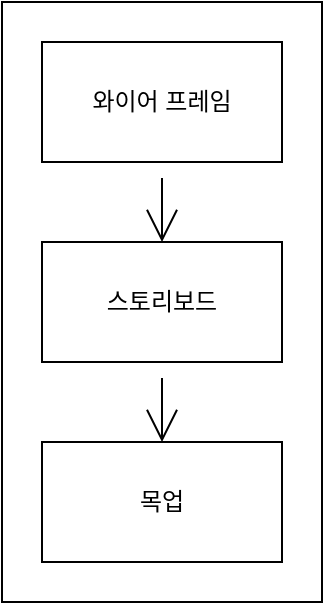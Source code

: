 <mxfile version="20.0.4" type="github">
  <diagram id="a_EQXI0sdLPc-mOJ1lvP" name="Page-1">
    <mxGraphModel dx="1503" dy="1339" grid="1" gridSize="10" guides="1" tooltips="1" connect="1" arrows="1" fold="1" page="0" pageScale="1" pageWidth="827" pageHeight="1169" math="0" shadow="0">
      <root>
        <mxCell id="0" />
        <mxCell id="1" parent="0" />
        <mxCell id="_GQWe4YFGjQs4GI5ivjN-8" value="" style="rounded=0;whiteSpace=wrap;html=1;hachureGap=4;" vertex="1" parent="1">
          <mxGeometry x="-230" y="-500" width="160" height="300" as="geometry" />
        </mxCell>
        <mxCell id="_GQWe4YFGjQs4GI5ivjN-6" style="edgeStyle=none;curved=1;rounded=0;orthogonalLoop=1;jettySize=auto;html=1;entryX=0.5;entryY=0;entryDx=0;entryDy=0;endArrow=open;startSize=14;endSize=14;sourcePerimeterSpacing=8;targetPerimeterSpacing=8;" edge="1" parent="1" source="_GQWe4YFGjQs4GI5ivjN-1" target="_GQWe4YFGjQs4GI5ivjN-2">
          <mxGeometry relative="1" as="geometry" />
        </mxCell>
        <mxCell id="_GQWe4YFGjQs4GI5ivjN-1" value="와이어 프레임" style="rounded=0;whiteSpace=wrap;html=1;hachureGap=4;" vertex="1" parent="1">
          <mxGeometry x="-210" y="-480" width="120" height="60" as="geometry" />
        </mxCell>
        <mxCell id="_GQWe4YFGjQs4GI5ivjN-7" style="edgeStyle=none;curved=1;rounded=0;orthogonalLoop=1;jettySize=auto;html=1;entryX=0.5;entryY=0;entryDx=0;entryDy=0;endArrow=open;startSize=14;endSize=14;sourcePerimeterSpacing=8;targetPerimeterSpacing=8;" edge="1" parent="1" source="_GQWe4YFGjQs4GI5ivjN-2" target="_GQWe4YFGjQs4GI5ivjN-3">
          <mxGeometry relative="1" as="geometry" />
        </mxCell>
        <mxCell id="_GQWe4YFGjQs4GI5ivjN-2" value="스토리보드" style="rounded=0;whiteSpace=wrap;html=1;hachureGap=4;" vertex="1" parent="1">
          <mxGeometry x="-210" y="-380" width="120" height="60" as="geometry" />
        </mxCell>
        <mxCell id="_GQWe4YFGjQs4GI5ivjN-3" value="목업" style="rounded=0;whiteSpace=wrap;html=1;hachureGap=4;" vertex="1" parent="1">
          <mxGeometry x="-210" y="-280" width="120" height="60" as="geometry" />
        </mxCell>
      </root>
    </mxGraphModel>
  </diagram>
</mxfile>
